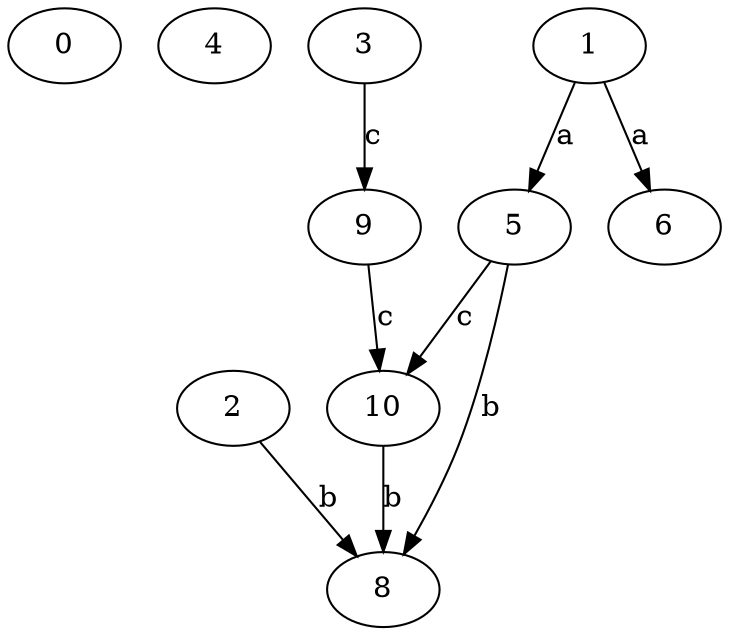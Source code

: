 strict digraph  {
0;
4;
5;
1;
6;
2;
8;
9;
3;
10;
5 -> 8  [label=b];
5 -> 10  [label=c];
1 -> 5  [label=a];
1 -> 6  [label=a];
2 -> 8  [label=b];
9 -> 10  [label=c];
3 -> 9  [label=c];
10 -> 8  [label=b];
}

